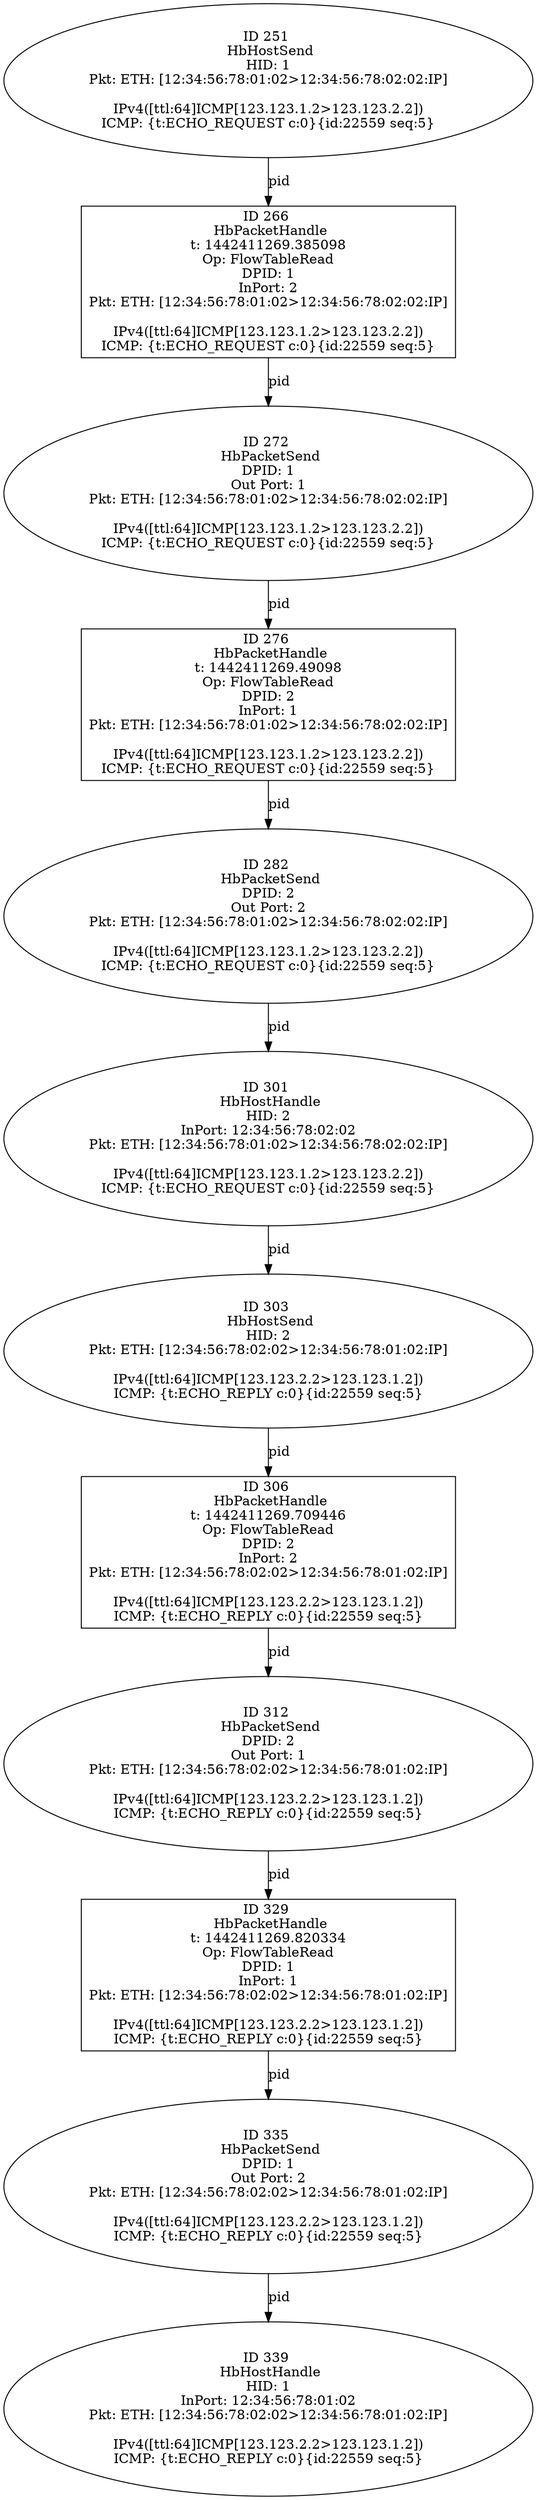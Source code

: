 strict digraph G {
251 [shape=oval, event=<hb_events.HbHostSend object at 0x108a17210>, label="ID 251 
 HbHostSend
HID: 1
Pkt: ETH: [12:34:56:78:01:02>12:34:56:78:02:02:IP]

IPv4([ttl:64]ICMP[123.123.1.2>123.123.2.2])
ICMP: {t:ECHO_REQUEST c:0}{id:22559 seq:5}"];
329 [shape=box, event=<hb_events.HbPacketHandle object at 0x108a4a050>, label="ID 329 
 HbPacketHandle
t: 1442411269.820334
Op: FlowTableRead
DPID: 1
InPort: 1
Pkt: ETH: [12:34:56:78:02:02>12:34:56:78:01:02:IP]

IPv4([ttl:64]ICMP[123.123.2.2>123.123.1.2])
ICMP: {t:ECHO_REPLY c:0}{id:22559 seq:5}"];
266 [shape=box, event=<hb_events.HbPacketHandle object at 0x108a204d0>, label="ID 266 
 HbPacketHandle
t: 1442411269.385098
Op: FlowTableRead
DPID: 1
InPort: 2
Pkt: ETH: [12:34:56:78:01:02>12:34:56:78:02:02:IP]

IPv4([ttl:64]ICMP[123.123.1.2>123.123.2.2])
ICMP: {t:ECHO_REQUEST c:0}{id:22559 seq:5}"];
301 [shape=oval, event=<hb_events.HbHostHandle object at 0x108a35410>, label="ID 301 
 HbHostHandle
HID: 2
InPort: 12:34:56:78:02:02
Pkt: ETH: [12:34:56:78:01:02>12:34:56:78:02:02:IP]

IPv4([ttl:64]ICMP[123.123.1.2>123.123.2.2])
ICMP: {t:ECHO_REQUEST c:0}{id:22559 seq:5}"];
303 [shape=oval, event=<hb_events.HbHostSend object at 0x108a35f10>, label="ID 303 
 HbHostSend
HID: 2
Pkt: ETH: [12:34:56:78:02:02>12:34:56:78:01:02:IP]

IPv4([ttl:64]ICMP[123.123.2.2>123.123.1.2])
ICMP: {t:ECHO_REPLY c:0}{id:22559 seq:5}"];
272 [shape=oval, event=<hb_events.HbPacketSend object at 0x108a26250>, label="ID 272 
 HbPacketSend
DPID: 1
Out Port: 1
Pkt: ETH: [12:34:56:78:01:02>12:34:56:78:02:02:IP]

IPv4([ttl:64]ICMP[123.123.1.2>123.123.2.2])
ICMP: {t:ECHO_REQUEST c:0}{id:22559 seq:5}"];
306 [shape=box, event=<hb_events.HbPacketHandle object at 0x108a3b190>, label="ID 306 
 HbPacketHandle
t: 1442411269.709446
Op: FlowTableRead
DPID: 2
InPort: 2
Pkt: ETH: [12:34:56:78:02:02>12:34:56:78:01:02:IP]

IPv4([ttl:64]ICMP[123.123.2.2>123.123.1.2])
ICMP: {t:ECHO_REPLY c:0}{id:22559 seq:5}"];
339 [shape=oval, event=<hb_events.HbHostHandle object at 0x108a4a590>, label="ID 339 
 HbHostHandle
HID: 1
InPort: 12:34:56:78:01:02
Pkt: ETH: [12:34:56:78:02:02>12:34:56:78:01:02:IP]

IPv4([ttl:64]ICMP[123.123.2.2>123.123.1.2])
ICMP: {t:ECHO_REPLY c:0}{id:22559 seq:5}"];
276 [shape=box, event=<hb_events.HbPacketHandle object at 0x108a26310>, label="ID 276 
 HbPacketHandle
t: 1442411269.49098
Op: FlowTableRead
DPID: 2
InPort: 1
Pkt: ETH: [12:34:56:78:01:02>12:34:56:78:02:02:IP]

IPv4([ttl:64]ICMP[123.123.1.2>123.123.2.2])
ICMP: {t:ECHO_REQUEST c:0}{id:22559 seq:5}"];
312 [shape=oval, event=<hb_events.HbPacketSend object at 0x108a3b610>, label="ID 312 
 HbPacketSend
DPID: 2
Out Port: 1
Pkt: ETH: [12:34:56:78:02:02>12:34:56:78:01:02:IP]

IPv4([ttl:64]ICMP[123.123.2.2>123.123.1.2])
ICMP: {t:ECHO_REPLY c:0}{id:22559 seq:5}"];
282 [shape=oval, event=<hb_events.HbPacketSend object at 0x108a2c0d0>, label="ID 282 
 HbPacketSend
DPID: 2
Out Port: 2
Pkt: ETH: [12:34:56:78:01:02>12:34:56:78:02:02:IP]

IPv4([ttl:64]ICMP[123.123.1.2>123.123.2.2])
ICMP: {t:ECHO_REQUEST c:0}{id:22559 seq:5}"];
335 [shape=oval, event=<hb_events.HbPacketSend object at 0x108a4a4d0>, label="ID 335 
 HbPacketSend
DPID: 1
Out Port: 2
Pkt: ETH: [12:34:56:78:02:02>12:34:56:78:01:02:IP]

IPv4([ttl:64]ICMP[123.123.2.2>123.123.1.2])
ICMP: {t:ECHO_REPLY c:0}{id:22559 seq:5}"];
335 -> 339  [rel=pid, label=pid];
329 -> 335  [rel=pid, label=pid];
266 -> 272  [rel=pid, label=pid];
301 -> 303  [rel=pid, label=pid];
303 -> 306  [rel=pid, label=pid];
272 -> 276  [rel=pid, label=pid];
306 -> 312  [rel=pid, label=pid];
276 -> 282  [rel=pid, label=pid];
312 -> 329  [rel=pid, label=pid];
282 -> 301  [rel=pid, label=pid];
251 -> 266  [rel=pid, label=pid];
}
